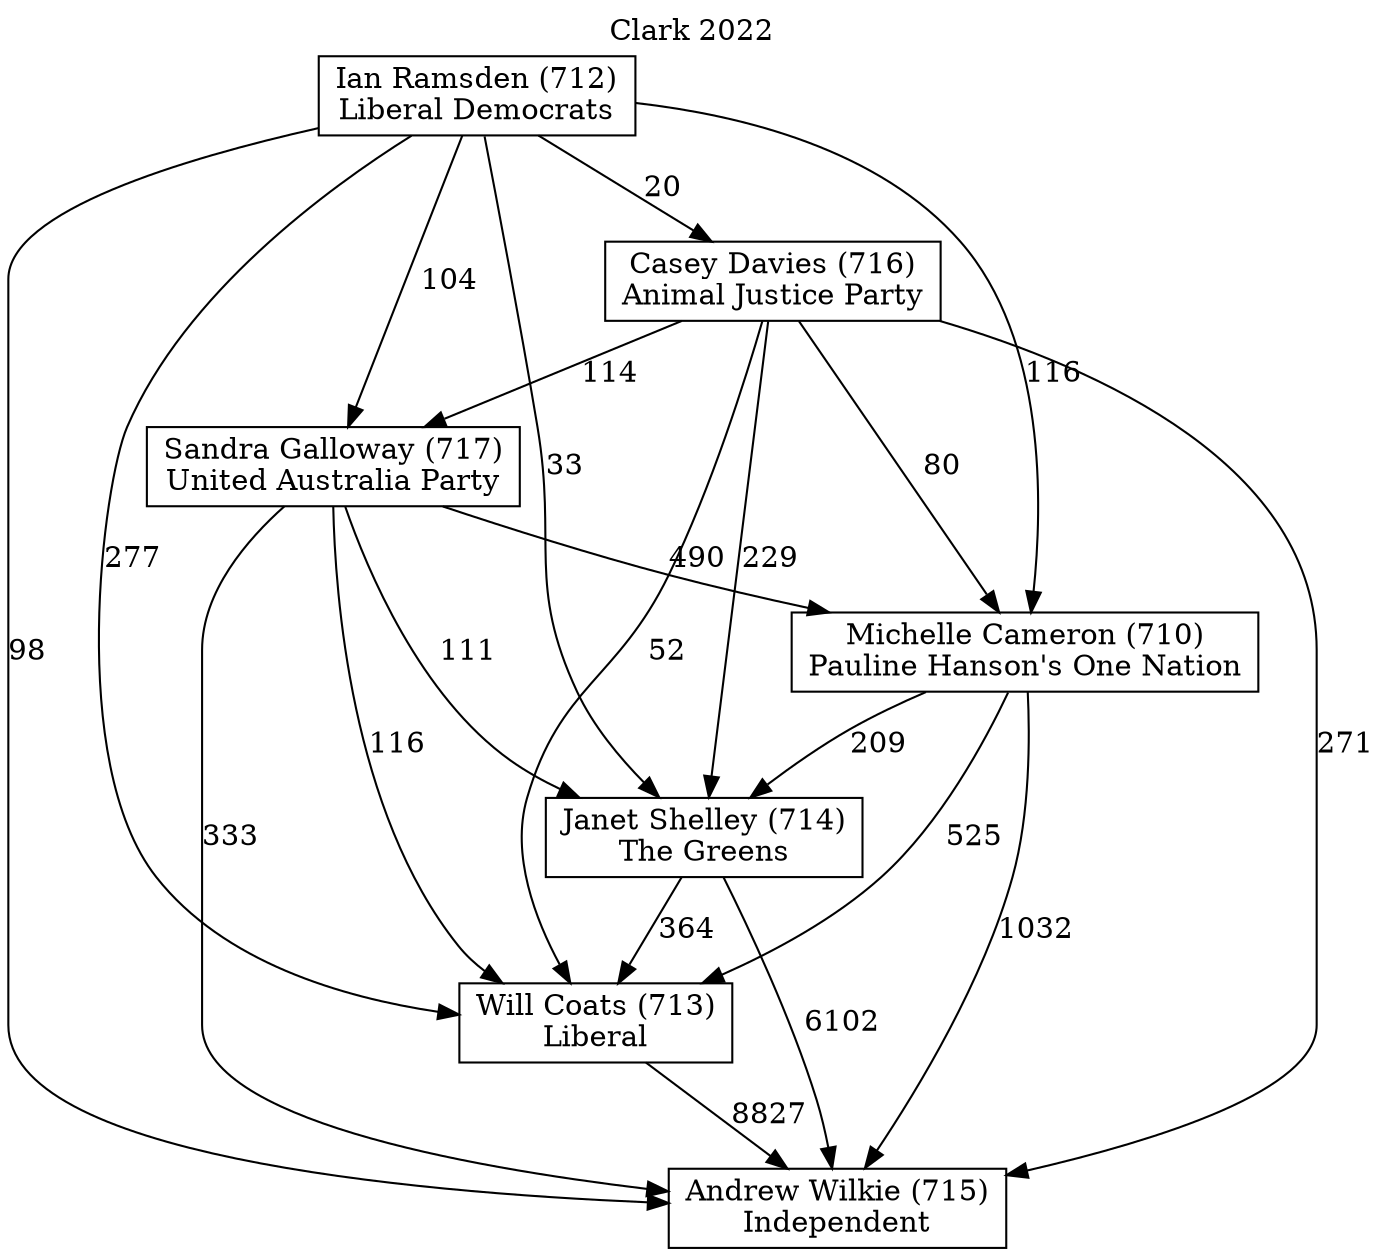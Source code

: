 // House preference flow
digraph "Andrew Wilkie (715)_Clark_2022" {
	graph [label="Clark 2022" labelloc=t mclimit=10]
	node [shape=box]
	"Sandra Galloway (717)" [label="Sandra Galloway (717)
United Australia Party"]
	"Ian Ramsden (712)" [label="Ian Ramsden (712)
Liberal Democrats"]
	"Andrew Wilkie (715)" [label="Andrew Wilkie (715)
Independent"]
	"Will Coats (713)" [label="Will Coats (713)
Liberal"]
	"Janet Shelley (714)" [label="Janet Shelley (714)
The Greens"]
	"Michelle Cameron (710)" [label="Michelle Cameron (710)
Pauline Hanson's One Nation"]
	"Casey Davies (716)" [label="Casey Davies (716)
Animal Justice Party"]
	"Janet Shelley (714)" -> "Andrew Wilkie (715)" [label=6102]
	"Michelle Cameron (710)" -> "Andrew Wilkie (715)" [label=1032]
	"Janet Shelley (714)" -> "Will Coats (713)" [label=364]
	"Casey Davies (716)" -> "Janet Shelley (714)" [label=229]
	"Casey Davies (716)" -> "Will Coats (713)" [label=52]
	"Casey Davies (716)" -> "Andrew Wilkie (715)" [label=271]
	"Will Coats (713)" -> "Andrew Wilkie (715)" [label=8827]
	"Ian Ramsden (712)" -> "Michelle Cameron (710)" [label=116]
	"Casey Davies (716)" -> "Sandra Galloway (717)" [label=114]
	"Casey Davies (716)" -> "Michelle Cameron (710)" [label=80]
	"Sandra Galloway (717)" -> "Andrew Wilkie (715)" [label=333]
	"Ian Ramsden (712)" -> "Sandra Galloway (717)" [label=104]
	"Sandra Galloway (717)" -> "Will Coats (713)" [label=116]
	"Ian Ramsden (712)" -> "Will Coats (713)" [label=277]
	"Sandra Galloway (717)" -> "Janet Shelley (714)" [label=111]
	"Michelle Cameron (710)" -> "Janet Shelley (714)" [label=209]
	"Ian Ramsden (712)" -> "Andrew Wilkie (715)" [label=98]
	"Ian Ramsden (712)" -> "Casey Davies (716)" [label=20]
	"Ian Ramsden (712)" -> "Janet Shelley (714)" [label=33]
	"Sandra Galloway (717)" -> "Michelle Cameron (710)" [label=490]
	"Michelle Cameron (710)" -> "Will Coats (713)" [label=525]
}
